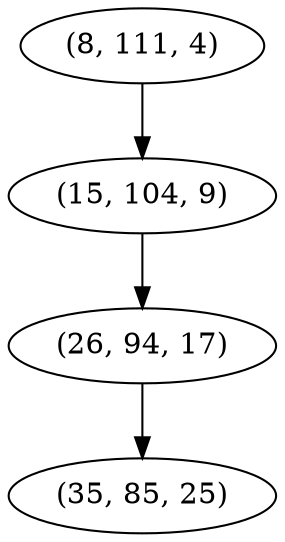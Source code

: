 digraph tree {
    "(8, 111, 4)";
    "(15, 104, 9)";
    "(26, 94, 17)";
    "(35, 85, 25)";
    "(8, 111, 4)" -> "(15, 104, 9)";
    "(15, 104, 9)" -> "(26, 94, 17)";
    "(26, 94, 17)" -> "(35, 85, 25)";
}
